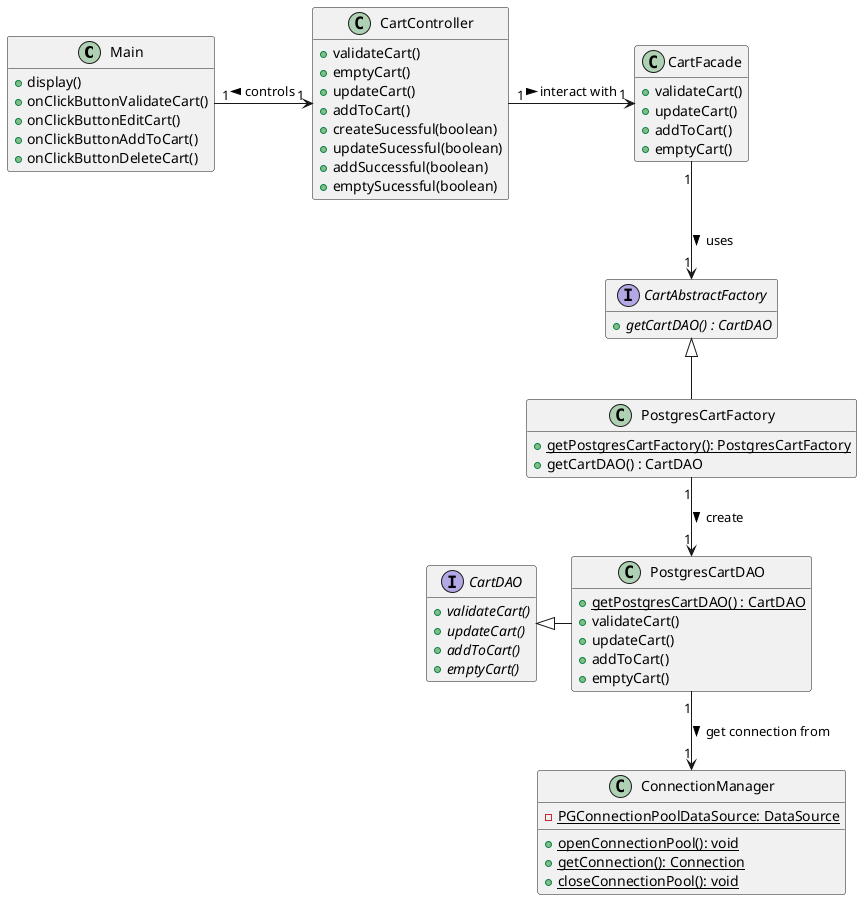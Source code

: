 @startuml CartClassDiagram
hide empty members

class Main {
  + display()
  + onClickButtonValidateCart()
  + onClickButtonEditCart()
  + onClickButtonAddToCart()
  + onClickButtonDeleteCart()
}

class CartController {
  + validateCart()
  + emptyCart()
  + updateCart()
  + addToCart()
  + createSucessful(boolean)
  + updateSucessful(boolean)
  + addSuccessful(boolean)
  + emptySucessful(boolean)
}


class CartFacade {
  + validateCart()
  + updateCart()
  + addToCart()
  + emptyCart()
}


interface CartAbstractFactory {
  + {abstract} getCartDAO() : CartDAO

}


class PostgresCartFactory {
  + {static} getPostgresCartFactory(): PostgresCartFactory
  + getCartDAO() : CartDAO
}


Interface CartDAO {
  + {abstract} validateCart()
  + {abstract} updateCart()
  + {abstract} addToCart()
  + {abstract} emptyCart()
}


class PostgresCartDAO{
  + {static} getPostgresCartDAO() : CartDAO
  + validateCart()
  + updateCart()
  + addToCart()
  + emptyCart()
}


class ConnectionManager {
  - {static} PGConnectionPoolDataSource: DataSource
  + {static} openConnectionPool(): void
  + {static} getConnection(): Connection
  + {static} closeConnectionPool(): void
}

PostgresCartFactory -u-|> CartAbstractFactory
PostgresCartDAO     -l-|> CartDAO

Main            "1" -r-> "1" CartController: <  controls
CartController      "1" -r-> "1" CartFacade: > interact with
CartFacade          "1" --> "1" CartAbstractFactory: > uses
PostgresCartFactory "1" --> "1" PostgresCartDAO: > create
PostgresCartDAO     "1" --> "1" ConnectionManager:> get connection from

@enduml